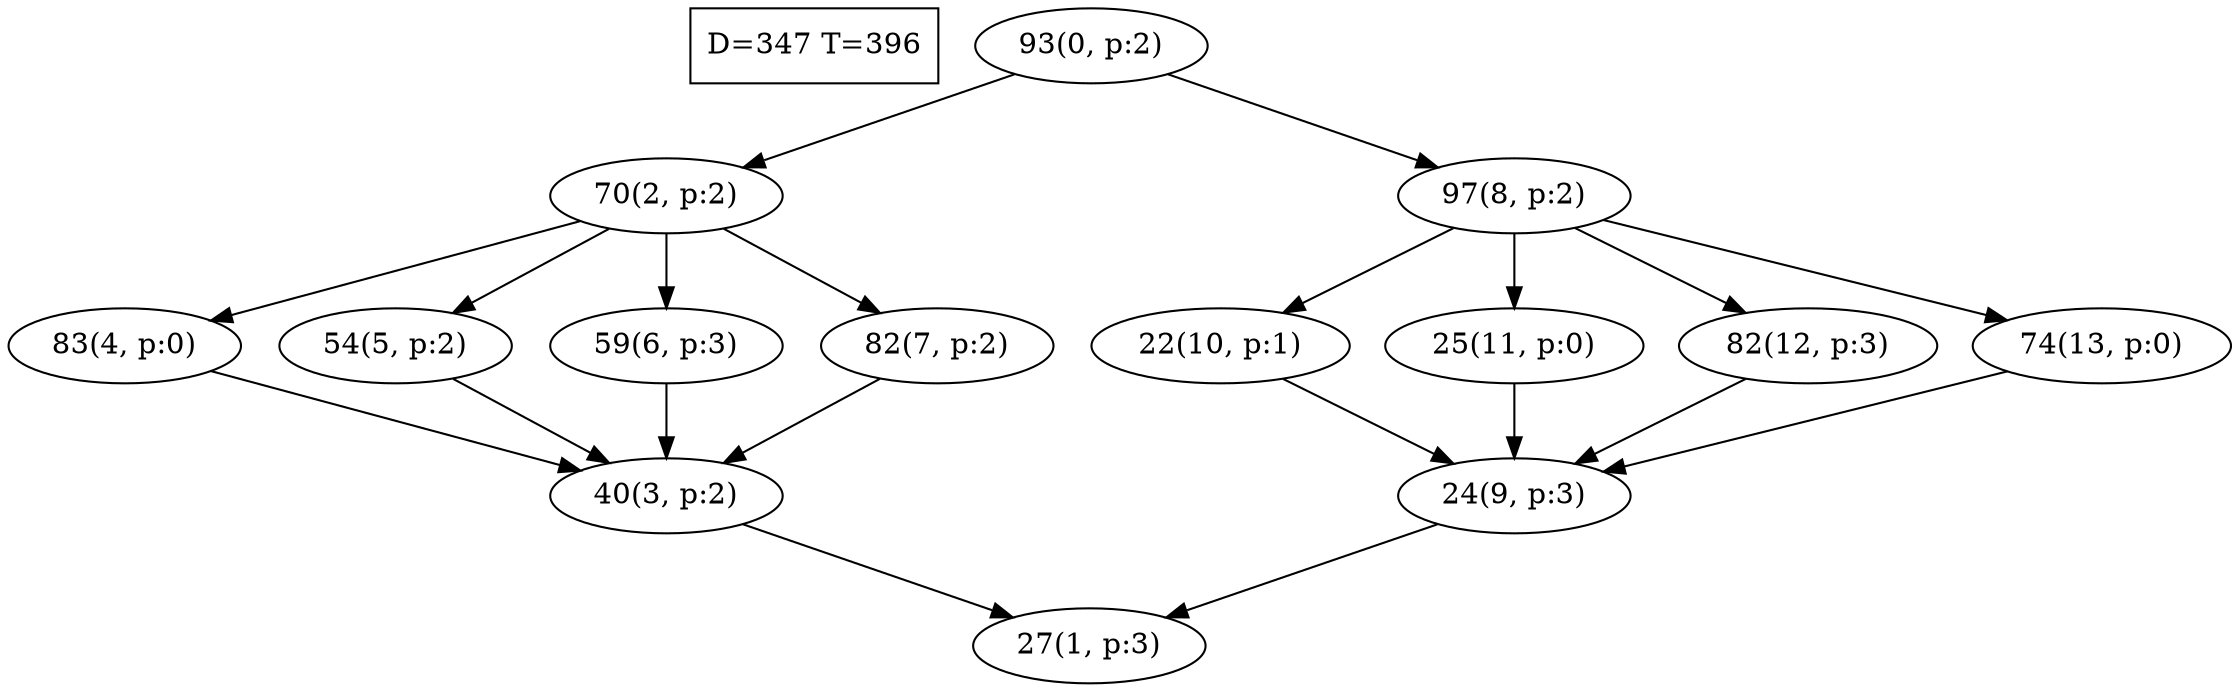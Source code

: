 digraph Task {
i [shape=box, label="D=347 T=396"]; 
0 [label="93(0, p:2)"];
1 [label="27(1, p:3)"];
2 [label="70(2, p:2)"];
3 [label="40(3, p:2)"];
4 [label="83(4, p:0)"];
5 [label="54(5, p:2)"];
6 [label="59(6, p:3)"];
7 [label="82(7, p:2)"];
8 [label="97(8, p:2)"];
9 [label="24(9, p:3)"];
10 [label="22(10, p:1)"];
11 [label="25(11, p:0)"];
12 [label="82(12, p:3)"];
13 [label="74(13, p:0)"];
0 -> 2;
0 -> 8;
2 -> 4;
2 -> 5;
2 -> 6;
2 -> 7;
3 -> 1;
4 -> 3;
5 -> 3;
6 -> 3;
7 -> 3;
8 -> 10;
8 -> 11;
8 -> 12;
8 -> 13;
9 -> 1;
10 -> 9;
11 -> 9;
12 -> 9;
13 -> 9;
}